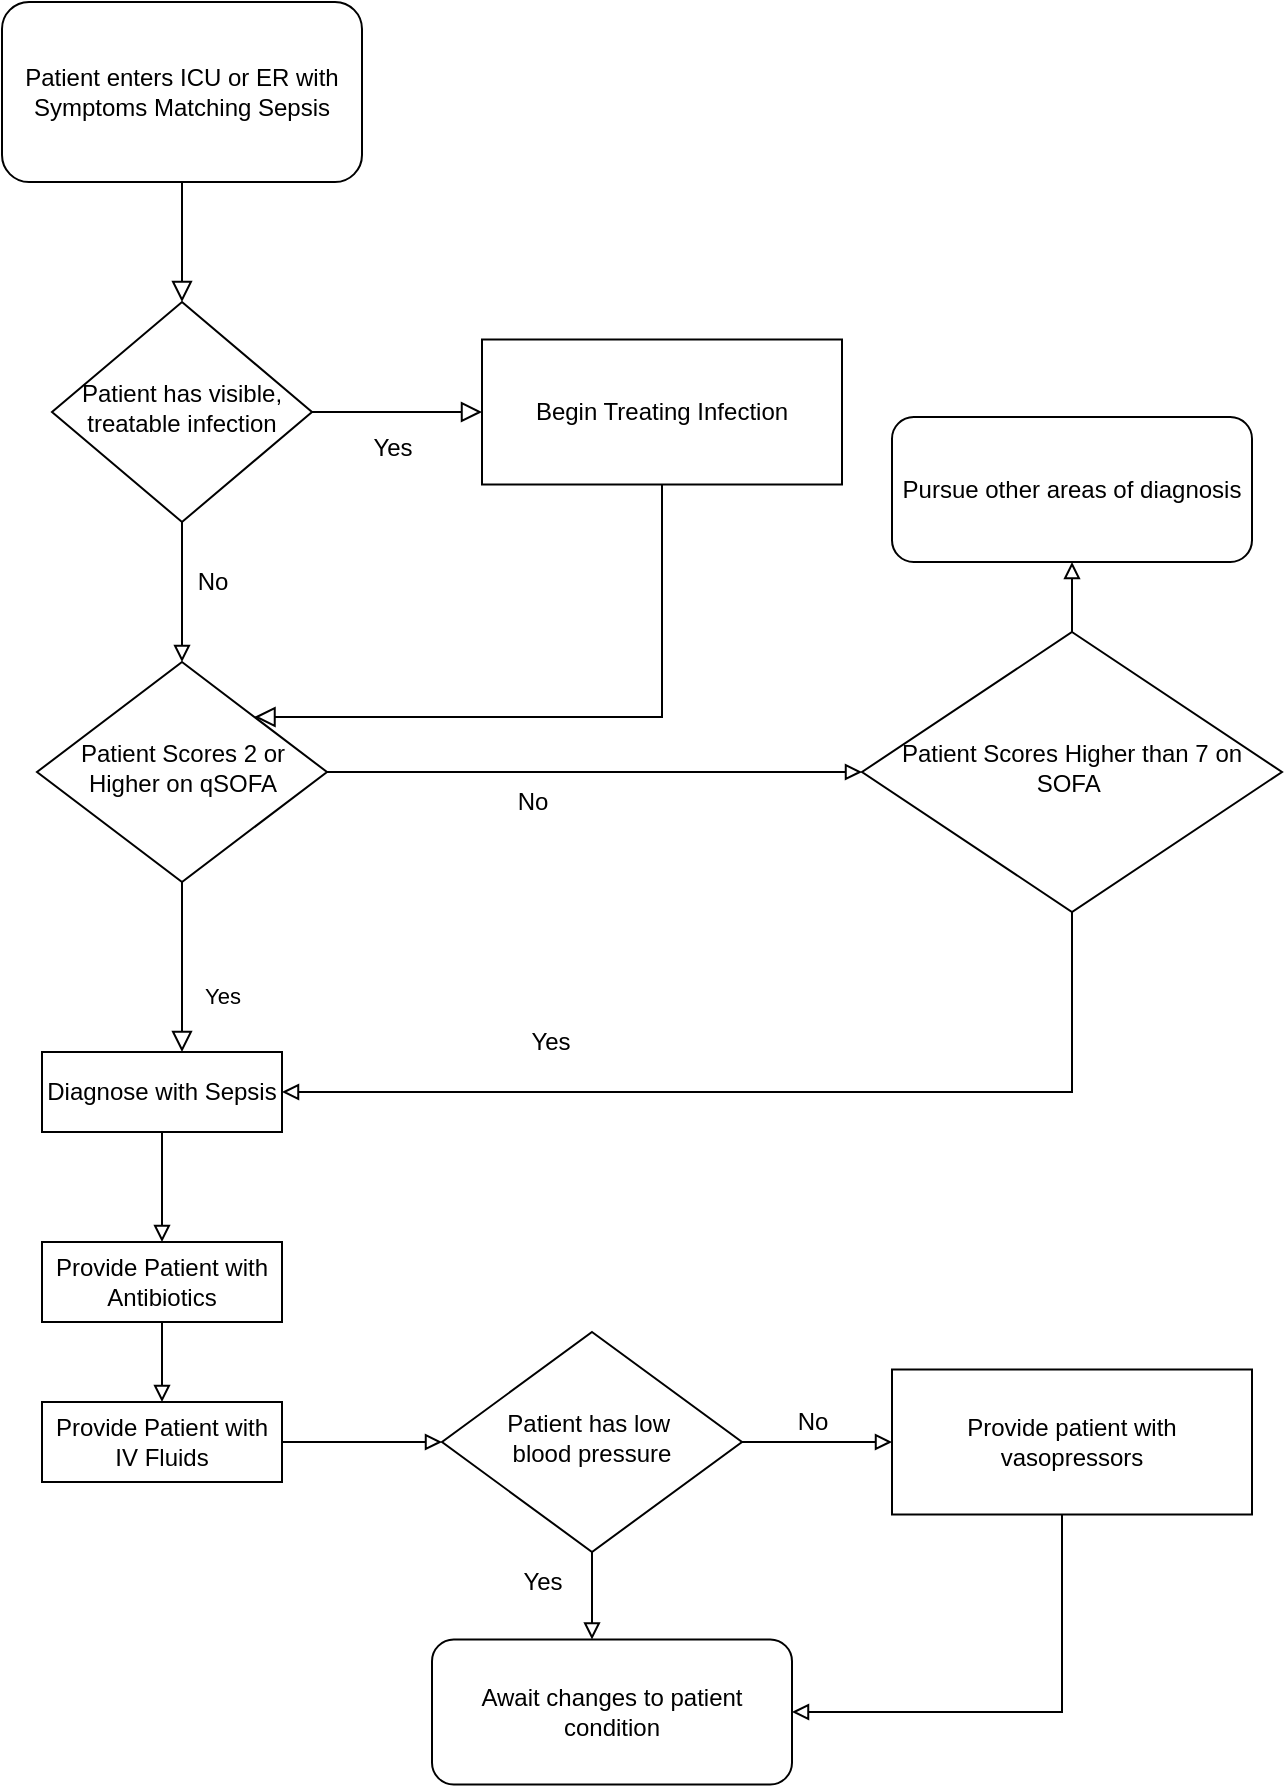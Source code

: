 <mxfile version="13.0.6" type="google"><diagram id="C5RBs43oDa-KdzZeNtuy" name="Page-1"><mxGraphModel dx="1955" dy="896" grid="1" gridSize="10" guides="1" tooltips="1" connect="1" arrows="1" fold="1" page="1" pageScale="1" pageWidth="827" pageHeight="1169" math="0" shadow="0"><root><mxCell id="WIyWlLk6GJQsqaUBKTNV-0"/><mxCell id="WIyWlLk6GJQsqaUBKTNV-1" parent="WIyWlLk6GJQsqaUBKTNV-0"/><mxCell id="WIyWlLk6GJQsqaUBKTNV-2" value="" style="rounded=0;html=1;jettySize=auto;orthogonalLoop=1;fontSize=11;endArrow=block;endFill=0;endSize=8;strokeWidth=1;shadow=0;labelBackgroundColor=none;edgeStyle=orthogonalEdgeStyle;" parent="WIyWlLk6GJQsqaUBKTNV-1" source="WIyWlLk6GJQsqaUBKTNV-3" target="WIyWlLk6GJQsqaUBKTNV-6" edge="1"><mxGeometry relative="1" as="geometry"/></mxCell><mxCell id="WIyWlLk6GJQsqaUBKTNV-3" value="Patient enters ICU or ER with Symptoms Matching Sepsis" style="rounded=1;whiteSpace=wrap;html=1;fontSize=12;glass=0;strokeWidth=1;shadow=0;" parent="WIyWlLk6GJQsqaUBKTNV-1" vertex="1"><mxGeometry x="140" y="20" width="180" height="90" as="geometry"/></mxCell><mxCell id="0KCkzQxcwuYU0UAEZSEH-4" style="edgeStyle=orthogonalEdgeStyle;rounded=0;orthogonalLoop=1;jettySize=auto;html=1;exitX=0.5;exitY=1;exitDx=0;exitDy=0;entryX=0.5;entryY=0;entryDx=0;entryDy=0;endArrow=block;endFill=0;" edge="1" parent="WIyWlLk6GJQsqaUBKTNV-1" source="WIyWlLk6GJQsqaUBKTNV-6" target="WIyWlLk6GJQsqaUBKTNV-10"><mxGeometry relative="1" as="geometry"/></mxCell><mxCell id="WIyWlLk6GJQsqaUBKTNV-6" value="Patient has visible, treatable infection" style="rhombus;whiteSpace=wrap;html=1;shadow=0;fontFamily=Helvetica;fontSize=12;align=center;strokeWidth=1;spacing=6;spacingTop=-4;" parent="WIyWlLk6GJQsqaUBKTNV-1" vertex="1"><mxGeometry x="165" y="170" width="130" height="110" as="geometry"/></mxCell><object label="Begin Treating Infection" id="WIyWlLk6GJQsqaUBKTNV-7"><mxCell style="rounded=0;whiteSpace=wrap;html=1;fontSize=12;glass=0;strokeWidth=1;shadow=0;" parent="WIyWlLk6GJQsqaUBKTNV-1" vertex="1"><mxGeometry x="380" y="188.75" width="180" height="72.5" as="geometry"/></mxCell></object><mxCell id="WIyWlLk6GJQsqaUBKTNV-8" value="Yes" style="rounded=0;html=1;jettySize=auto;orthogonalLoop=1;fontSize=11;endArrow=block;endFill=0;endSize=8;strokeWidth=1;shadow=0;labelBackgroundColor=none;edgeStyle=orthogonalEdgeStyle;" parent="WIyWlLk6GJQsqaUBKTNV-1" source="WIyWlLk6GJQsqaUBKTNV-10" target="WIyWlLk6GJQsqaUBKTNV-11" edge="1"><mxGeometry x="0.333" y="20" relative="1" as="geometry"><mxPoint as="offset"/><Array as="points"><mxPoint x="230" y="520"/><mxPoint x="230" y="520"/></Array></mxGeometry></mxCell><mxCell id="0KCkzQxcwuYU0UAEZSEH-48" style="edgeStyle=orthogonalEdgeStyle;rounded=0;orthogonalLoop=1;jettySize=auto;html=1;exitX=1;exitY=0.5;exitDx=0;exitDy=0;entryX=0;entryY=0.5;entryDx=0;entryDy=0;endArrow=block;endFill=0;" edge="1" parent="WIyWlLk6GJQsqaUBKTNV-1" source="WIyWlLk6GJQsqaUBKTNV-10" target="0KCkzQxcwuYU0UAEZSEH-15"><mxGeometry relative="1" as="geometry"/></mxCell><mxCell id="WIyWlLk6GJQsqaUBKTNV-10" value="Patient Scores 2 or Higher on qSOFA" style="rhombus;whiteSpace=wrap;html=1;shadow=0;fontFamily=Helvetica;fontSize=12;align=center;strokeWidth=1;spacing=6;spacingTop=-4;" parent="WIyWlLk6GJQsqaUBKTNV-1" vertex="1"><mxGeometry x="157.5" y="350" width="145" height="110" as="geometry"/></mxCell><mxCell id="0KCkzQxcwuYU0UAEZSEH-20" style="edgeStyle=orthogonalEdgeStyle;rounded=0;orthogonalLoop=1;jettySize=auto;html=1;exitX=0.5;exitY=1;exitDx=0;exitDy=0;entryX=0.5;entryY=0;entryDx=0;entryDy=0;endArrow=block;endFill=0;" edge="1" parent="WIyWlLk6GJQsqaUBKTNV-1" source="WIyWlLk6GJQsqaUBKTNV-11" target="0KCkzQxcwuYU0UAEZSEH-19"><mxGeometry relative="1" as="geometry"/></mxCell><mxCell id="WIyWlLk6GJQsqaUBKTNV-11" value="Diagnose with Sepsis" style="rounded=0;whiteSpace=wrap;html=1;fontSize=12;glass=0;strokeWidth=1;shadow=0;" parent="WIyWlLk6GJQsqaUBKTNV-1" vertex="1"><mxGeometry x="160" y="545" width="120" height="40" as="geometry"/></mxCell><mxCell id="0KCkzQxcwuYU0UAEZSEH-1" value="No" style="text;html=1;align=center;verticalAlign=middle;resizable=0;points=[];autosize=1;" vertex="1" parent="WIyWlLk6GJQsqaUBKTNV-1"><mxGeometry x="230" y="300" width="30" height="20" as="geometry"/></mxCell><mxCell id="0KCkzQxcwuYU0UAEZSEH-6" value="" style="rounded=0;html=1;jettySize=auto;orthogonalLoop=1;fontSize=11;endArrow=block;endFill=0;endSize=8;strokeWidth=1;shadow=0;labelBackgroundColor=none;edgeStyle=orthogonalEdgeStyle;exitX=1;exitY=0.5;exitDx=0;exitDy=0;entryX=0;entryY=0.5;entryDx=0;entryDy=0;" edge="1" parent="WIyWlLk6GJQsqaUBKTNV-1" source="WIyWlLk6GJQsqaUBKTNV-6" target="WIyWlLk6GJQsqaUBKTNV-7"><mxGeometry relative="1" as="geometry"><mxPoint x="240" y="120" as="sourcePoint"/><mxPoint x="240" y="180" as="targetPoint"/></mxGeometry></mxCell><mxCell id="0KCkzQxcwuYU0UAEZSEH-8" value="Yes&lt;br&gt;" style="text;html=1;align=center;verticalAlign=middle;resizable=0;points=[];autosize=1;" vertex="1" parent="WIyWlLk6GJQsqaUBKTNV-1"><mxGeometry x="315" y="232.5" width="40" height="20" as="geometry"/></mxCell><mxCell id="0KCkzQxcwuYU0UAEZSEH-11" value="" style="rounded=0;html=1;jettySize=auto;orthogonalLoop=1;fontSize=11;endArrow=block;endFill=0;endSize=8;strokeWidth=1;shadow=0;labelBackgroundColor=none;edgeStyle=orthogonalEdgeStyle;exitX=0.5;exitY=1;exitDx=0;exitDy=0;entryX=1;entryY=0;entryDx=0;entryDy=0;" edge="1" parent="WIyWlLk6GJQsqaUBKTNV-1" source="WIyWlLk6GJQsqaUBKTNV-7" target="WIyWlLk6GJQsqaUBKTNV-10"><mxGeometry relative="1" as="geometry"><mxPoint x="305" y="235" as="sourcePoint"/><mxPoint x="390" y="235" as="targetPoint"/><Array as="points"><mxPoint x="470" y="378"/></Array></mxGeometry></mxCell><mxCell id="0KCkzQxcwuYU0UAEZSEH-18" style="edgeStyle=orthogonalEdgeStyle;rounded=0;orthogonalLoop=1;jettySize=auto;html=1;exitX=0.5;exitY=1;exitDx=0;exitDy=0;endArrow=block;endFill=0;entryX=1;entryY=0.5;entryDx=0;entryDy=0;" edge="1" parent="WIyWlLk6GJQsqaUBKTNV-1" source="0KCkzQxcwuYU0UAEZSEH-15" target="WIyWlLk6GJQsqaUBKTNV-11"><mxGeometry relative="1" as="geometry"><mxPoint x="290" y="570" as="targetPoint"/></mxGeometry></mxCell><mxCell id="0KCkzQxcwuYU0UAEZSEH-51" value="" style="edgeStyle=orthogonalEdgeStyle;rounded=0;orthogonalLoop=1;jettySize=auto;html=1;endArrow=block;endFill=0;" edge="1" parent="WIyWlLk6GJQsqaUBKTNV-1" source="0KCkzQxcwuYU0UAEZSEH-15" target="0KCkzQxcwuYU0UAEZSEH-31"><mxGeometry relative="1" as="geometry"/></mxCell><mxCell id="0KCkzQxcwuYU0UAEZSEH-15" value="Patient Scores Higher than 7 on SOFA&amp;nbsp;" style="rhombus;whiteSpace=wrap;html=1;shadow=0;fontFamily=Helvetica;fontSize=12;align=center;strokeWidth=1;spacing=6;spacingTop=-4;" vertex="1" parent="WIyWlLk6GJQsqaUBKTNV-1"><mxGeometry x="570" y="335" width="210" height="140" as="geometry"/></mxCell><mxCell id="0KCkzQxcwuYU0UAEZSEH-27" value="" style="edgeStyle=orthogonalEdgeStyle;rounded=0;orthogonalLoop=1;jettySize=auto;html=1;endArrow=block;endFill=0;" edge="1" parent="WIyWlLk6GJQsqaUBKTNV-1" source="0KCkzQxcwuYU0UAEZSEH-19" target="0KCkzQxcwuYU0UAEZSEH-26"><mxGeometry relative="1" as="geometry"/></mxCell><mxCell id="0KCkzQxcwuYU0UAEZSEH-19" value="Provide Patient with Antibiotics" style="rounded=0;whiteSpace=wrap;html=1;fontSize=12;glass=0;strokeWidth=1;shadow=0;" vertex="1" parent="WIyWlLk6GJQsqaUBKTNV-1"><mxGeometry x="160" y="640" width="120" height="40" as="geometry"/></mxCell><mxCell id="0KCkzQxcwuYU0UAEZSEH-21" value="No" style="text;html=1;align=center;verticalAlign=middle;resizable=0;points=[];autosize=1;" vertex="1" parent="WIyWlLk6GJQsqaUBKTNV-1"><mxGeometry x="390" y="410" width="30" height="20" as="geometry"/></mxCell><mxCell id="0KCkzQxcwuYU0UAEZSEH-25" value="Yes&lt;br&gt;" style="text;html=1;align=center;verticalAlign=middle;resizable=0;points=[];autosize=1;" vertex="1" parent="WIyWlLk6GJQsqaUBKTNV-1"><mxGeometry x="394" y="530" width="40" height="20" as="geometry"/></mxCell><mxCell id="0KCkzQxcwuYU0UAEZSEH-34" value="" style="edgeStyle=orthogonalEdgeStyle;rounded=0;orthogonalLoop=1;jettySize=auto;html=1;endArrow=block;endFill=0;" edge="1" parent="WIyWlLk6GJQsqaUBKTNV-1" source="0KCkzQxcwuYU0UAEZSEH-26" target="0KCkzQxcwuYU0UAEZSEH-33"><mxGeometry relative="1" as="geometry"/></mxCell><mxCell id="0KCkzQxcwuYU0UAEZSEH-26" value="Provide Patient with IV Fluids" style="rounded=0;whiteSpace=wrap;html=1;fontSize=12;glass=0;strokeWidth=1;shadow=0;" vertex="1" parent="WIyWlLk6GJQsqaUBKTNV-1"><mxGeometry x="160" y="720" width="120" height="40" as="geometry"/></mxCell><mxCell id="0KCkzQxcwuYU0UAEZSEH-31" value="Pursue other areas of diagnosis" style="rounded=1;whiteSpace=wrap;html=1;fontSize=12;glass=0;strokeWidth=1;shadow=0;" vertex="1" parent="WIyWlLk6GJQsqaUBKTNV-1"><mxGeometry x="585" y="227.5" width="180" height="72.5" as="geometry"/></mxCell><mxCell id="0KCkzQxcwuYU0UAEZSEH-41" style="edgeStyle=orthogonalEdgeStyle;rounded=0;orthogonalLoop=1;jettySize=auto;html=1;exitX=0.5;exitY=1;exitDx=0;exitDy=0;endArrow=block;endFill=0;" edge="1" parent="WIyWlLk6GJQsqaUBKTNV-1" source="0KCkzQxcwuYU0UAEZSEH-33" target="0KCkzQxcwuYU0UAEZSEH-39"><mxGeometry relative="1" as="geometry"><Array as="points"><mxPoint x="435" y="820"/><mxPoint x="435" y="820"/></Array></mxGeometry></mxCell><mxCell id="0KCkzQxcwuYU0UAEZSEH-42" style="edgeStyle=orthogonalEdgeStyle;rounded=0;orthogonalLoop=1;jettySize=auto;html=1;exitX=1;exitY=0.5;exitDx=0;exitDy=0;entryX=0;entryY=0.5;entryDx=0;entryDy=0;endArrow=block;endFill=0;" edge="1" parent="WIyWlLk6GJQsqaUBKTNV-1" source="0KCkzQxcwuYU0UAEZSEH-33" target="0KCkzQxcwuYU0UAEZSEH-40"><mxGeometry relative="1" as="geometry"/></mxCell><mxCell id="0KCkzQxcwuYU0UAEZSEH-33" value="Patient has low&amp;nbsp;&lt;br&gt;blood pressure" style="rhombus;whiteSpace=wrap;html=1;shadow=0;fontFamily=Helvetica;fontSize=12;align=center;strokeWidth=1;spacing=6;spacingTop=-4;" vertex="1" parent="WIyWlLk6GJQsqaUBKTNV-1"><mxGeometry x="360" y="685" width="150" height="110" as="geometry"/></mxCell><mxCell id="0KCkzQxcwuYU0UAEZSEH-39" value="Await changes to patient condition" style="rounded=1;whiteSpace=wrap;html=1;fontSize=12;glass=0;strokeWidth=1;shadow=0;" vertex="1" parent="WIyWlLk6GJQsqaUBKTNV-1"><mxGeometry x="355" y="838.75" width="180" height="72.5" as="geometry"/></mxCell><mxCell id="0KCkzQxcwuYU0UAEZSEH-53" value="" style="edgeStyle=orthogonalEdgeStyle;rounded=0;orthogonalLoop=1;jettySize=auto;html=1;endArrow=block;endFill=0;entryX=1;entryY=0.5;entryDx=0;entryDy=0;" edge="1" parent="WIyWlLk6GJQsqaUBKTNV-1" source="0KCkzQxcwuYU0UAEZSEH-40" target="0KCkzQxcwuYU0UAEZSEH-39"><mxGeometry relative="1" as="geometry"><mxPoint x="670" y="821.25" as="targetPoint"/><Array as="points"><mxPoint x="670" y="875"/></Array></mxGeometry></mxCell><mxCell id="0KCkzQxcwuYU0UAEZSEH-40" value="Provide patient with vasopressors" style="rounded=0;whiteSpace=wrap;html=1;fontSize=12;glass=0;strokeWidth=1;shadow=0;" vertex="1" parent="WIyWlLk6GJQsqaUBKTNV-1"><mxGeometry x="585" y="703.75" width="180" height="72.5" as="geometry"/></mxCell><mxCell id="0KCkzQxcwuYU0UAEZSEH-45" value="Yes&lt;br&gt;" style="text;html=1;align=center;verticalAlign=middle;resizable=0;points=[];autosize=1;" vertex="1" parent="WIyWlLk6GJQsqaUBKTNV-1"><mxGeometry x="390" y="800" width="40" height="20" as="geometry"/></mxCell><mxCell id="0KCkzQxcwuYU0UAEZSEH-47" value="No" style="text;html=1;align=center;verticalAlign=middle;resizable=0;points=[];autosize=1;" vertex="1" parent="WIyWlLk6GJQsqaUBKTNV-1"><mxGeometry x="530" y="720" width="30" height="20" as="geometry"/></mxCell></root></mxGraphModel></diagram></mxfile>